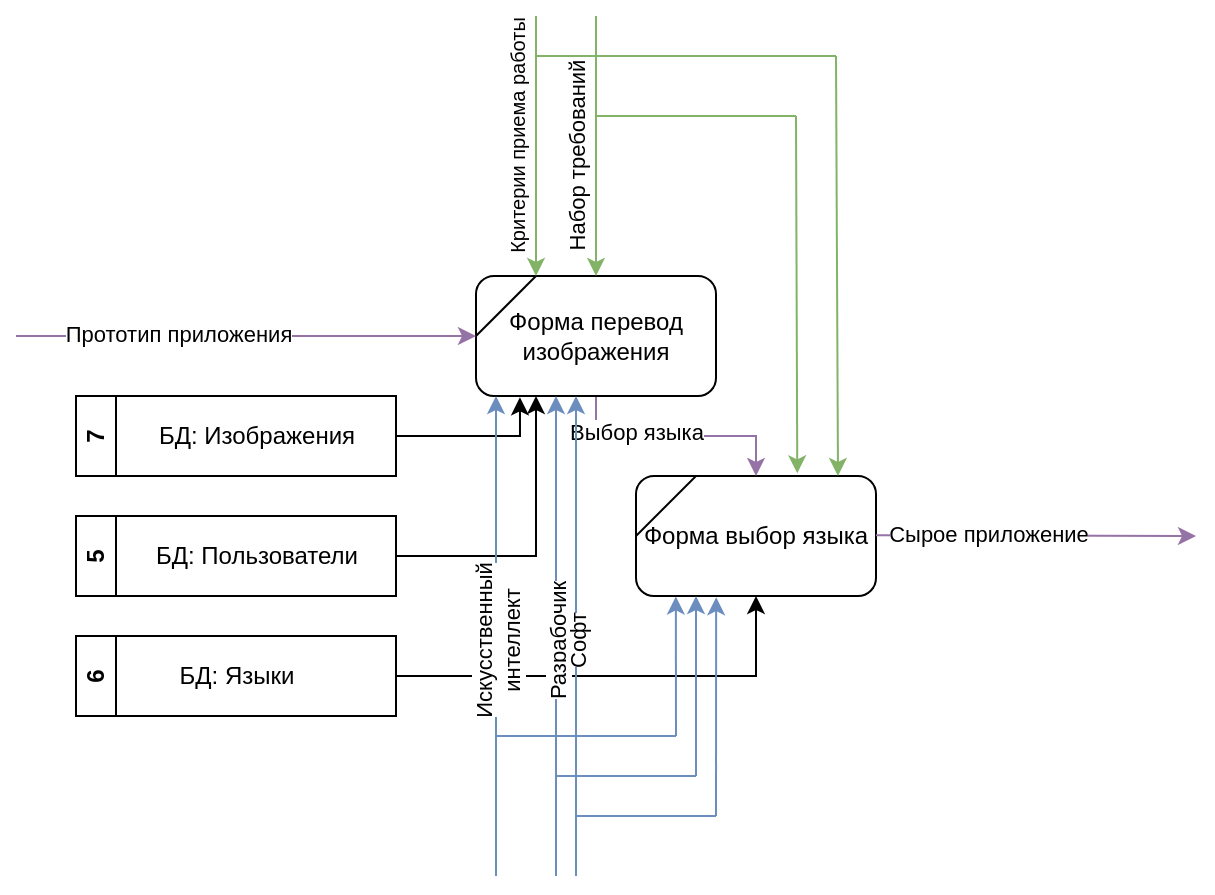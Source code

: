 <mxfile version="22.0.4" type="github">
  <diagram name="Страница — 1" id="jbayNoXzXnXH5Sb0x5pM">
    <mxGraphModel dx="700" dy="356" grid="1" gridSize="10" guides="1" tooltips="1" connect="1" arrows="1" fold="1" page="1" pageScale="1" pageWidth="827" pageHeight="1169" math="0" shadow="0">
      <root>
        <mxCell id="0" />
        <mxCell id="1" parent="0" />
        <mxCell id="Wr3usNDdUhP-Z3KMqWnw-26" style="edgeStyle=orthogonalEdgeStyle;rounded=0;orthogonalLoop=1;jettySize=auto;html=1;exitX=1;exitY=0.5;exitDx=0;exitDy=0;entryX=0.183;entryY=1.011;entryDx=0;entryDy=0;entryPerimeter=0;" edge="1" parent="1" source="Wr3usNDdUhP-Z3KMqWnw-1" target="Wr3usNDdUhP-Z3KMqWnw-6">
          <mxGeometry relative="1" as="geometry" />
        </mxCell>
        <mxCell id="Wr3usNDdUhP-Z3KMqWnw-1" value="7" style="swimlane;startSize=20;horizontal=0;html=1;whiteSpace=wrap;" vertex="1" parent="1">
          <mxGeometry x="40" y="200" width="160" height="40" as="geometry" />
        </mxCell>
        <mxCell id="Wr3usNDdUhP-Z3KMqWnw-19" value="БД: Изображения" style="text;html=1;align=center;verticalAlign=middle;resizable=0;points=[];autosize=1;strokeColor=none;fillColor=none;" vertex="1" parent="Wr3usNDdUhP-Z3KMqWnw-1">
          <mxGeometry x="30" y="5" width="120" height="30" as="geometry" />
        </mxCell>
        <mxCell id="Wr3usNDdUhP-Z3KMqWnw-25" style="edgeStyle=orthogonalEdgeStyle;rounded=0;orthogonalLoop=1;jettySize=auto;html=1;exitX=1;exitY=0.5;exitDx=0;exitDy=0;entryX=0.25;entryY=1;entryDx=0;entryDy=0;" edge="1" parent="1" source="Wr3usNDdUhP-Z3KMqWnw-2" target="Wr3usNDdUhP-Z3KMqWnw-6">
          <mxGeometry relative="1" as="geometry" />
        </mxCell>
        <mxCell id="Wr3usNDdUhP-Z3KMqWnw-2" value="5" style="swimlane;startSize=20;horizontal=0;html=1;whiteSpace=wrap;" vertex="1" parent="1">
          <mxGeometry x="40" y="260" width="160" height="40" as="geometry" />
        </mxCell>
        <mxCell id="Wr3usNDdUhP-Z3KMqWnw-20" value="БД: Пользователи" style="text;html=1;align=center;verticalAlign=middle;resizable=0;points=[];autosize=1;strokeColor=none;fillColor=none;" vertex="1" parent="Wr3usNDdUhP-Z3KMqWnw-2">
          <mxGeometry x="30" y="5" width="120" height="30" as="geometry" />
        </mxCell>
        <mxCell id="Wr3usNDdUhP-Z3KMqWnw-24" style="edgeStyle=orthogonalEdgeStyle;rounded=0;orthogonalLoop=1;jettySize=auto;html=1;exitX=1;exitY=0.5;exitDx=0;exitDy=0;entryX=0.5;entryY=1;entryDx=0;entryDy=0;" edge="1" parent="1" source="Wr3usNDdUhP-Z3KMqWnw-4" target="Wr3usNDdUhP-Z3KMqWnw-10">
          <mxGeometry relative="1" as="geometry" />
        </mxCell>
        <mxCell id="Wr3usNDdUhP-Z3KMqWnw-4" value="6" style="swimlane;startSize=20;horizontal=0;html=1;whiteSpace=wrap;" vertex="1" parent="1">
          <mxGeometry x="40" y="320" width="160" height="40" as="geometry" />
        </mxCell>
        <mxCell id="Wr3usNDdUhP-Z3KMqWnw-21" value="БД: Языки" style="text;html=1;align=center;verticalAlign=middle;resizable=0;points=[];autosize=1;strokeColor=none;fillColor=none;" vertex="1" parent="Wr3usNDdUhP-Z3KMqWnw-4">
          <mxGeometry x="40" y="5" width="80" height="30" as="geometry" />
        </mxCell>
        <mxCell id="Wr3usNDdUhP-Z3KMqWnw-10" value="Форма выбор языка" style="rounded=1;whiteSpace=wrap;html=1;" vertex="1" parent="1">
          <mxGeometry x="320" y="240" width="120" height="60" as="geometry" />
        </mxCell>
        <mxCell id="Wr3usNDdUhP-Z3KMqWnw-11" value="" style="endArrow=none;html=1;rounded=0;entryX=0.25;entryY=0;entryDx=0;entryDy=0;exitX=0;exitY=0.5;exitDx=0;exitDy=0;" edge="1" parent="1" source="Wr3usNDdUhP-Z3KMqWnw-10" target="Wr3usNDdUhP-Z3KMqWnw-10">
          <mxGeometry width="50" height="50" relative="1" as="geometry">
            <mxPoint x="290" y="230" as="sourcePoint" />
            <mxPoint x="340" y="180" as="targetPoint" />
          </mxGeometry>
        </mxCell>
        <mxCell id="Wr3usNDdUhP-Z3KMqWnw-15" value="" style="edgeStyle=orthogonalEdgeStyle;rounded=0;orthogonalLoop=1;jettySize=auto;html=1;fillColor=#e1d5e7;strokeColor=#9673a6;" edge="1" parent="1" source="Wr3usNDdUhP-Z3KMqWnw-6" target="Wr3usNDdUhP-Z3KMqWnw-10">
          <mxGeometry relative="1" as="geometry" />
        </mxCell>
        <mxCell id="Wr3usNDdUhP-Z3KMqWnw-16" value="Выбор языка" style="edgeLabel;html=1;align=center;verticalAlign=middle;resizable=0;points=[];" vertex="1" connectable="0" parent="Wr3usNDdUhP-Z3KMqWnw-15">
          <mxGeometry x="-0.339" y="2" relative="1" as="geometry">
            <mxPoint as="offset" />
          </mxGeometry>
        </mxCell>
        <mxCell id="Wr3usNDdUhP-Z3KMqWnw-6" value="Форма перевод изображения" style="rounded=1;whiteSpace=wrap;html=1;" vertex="1" parent="1">
          <mxGeometry x="240" y="140" width="120" height="60" as="geometry" />
        </mxCell>
        <mxCell id="Wr3usNDdUhP-Z3KMqWnw-7" value="" style="endArrow=none;html=1;rounded=0;entryX=0.25;entryY=0;entryDx=0;entryDy=0;exitX=0;exitY=0.5;exitDx=0;exitDy=0;" edge="1" parent="1" source="Wr3usNDdUhP-Z3KMqWnw-6" target="Wr3usNDdUhP-Z3KMqWnw-6">
          <mxGeometry width="50" height="50" relative="1" as="geometry">
            <mxPoint x="240" y="180" as="sourcePoint" />
            <mxPoint x="290" y="130" as="targetPoint" />
          </mxGeometry>
        </mxCell>
        <mxCell id="Wr3usNDdUhP-Z3KMqWnw-12" value="" style="endArrow=classic;html=1;rounded=0;fillColor=#e1d5e7;strokeColor=#9673a6;" edge="1" parent="1">
          <mxGeometry width="50" height="50" relative="1" as="geometry">
            <mxPoint x="10" y="170" as="sourcePoint" />
            <mxPoint x="240" y="170" as="targetPoint" />
          </mxGeometry>
        </mxCell>
        <mxCell id="Wr3usNDdUhP-Z3KMqWnw-13" value="Прототип приложения" style="edgeLabel;html=1;align=center;verticalAlign=middle;resizable=0;points=[];" vertex="1" connectable="0" parent="Wr3usNDdUhP-Z3KMqWnw-12">
          <mxGeometry x="-0.3" y="1" relative="1" as="geometry">
            <mxPoint as="offset" />
          </mxGeometry>
        </mxCell>
        <mxCell id="Wr3usNDdUhP-Z3KMqWnw-17" value="" style="endArrow=classic;html=1;rounded=0;fillColor=#e1d5e7;strokeColor=#9673a6;" edge="1" parent="1">
          <mxGeometry width="50" height="50" relative="1" as="geometry">
            <mxPoint x="440" y="269.57" as="sourcePoint" />
            <mxPoint x="600" y="270" as="targetPoint" />
          </mxGeometry>
        </mxCell>
        <mxCell id="Wr3usNDdUhP-Z3KMqWnw-18" value="Сырое приложение" style="edgeLabel;html=1;align=center;verticalAlign=middle;resizable=0;points=[];" vertex="1" connectable="0" parent="Wr3usNDdUhP-Z3KMqWnw-17">
          <mxGeometry x="-0.3" y="1" relative="1" as="geometry">
            <mxPoint as="offset" />
          </mxGeometry>
        </mxCell>
        <mxCell id="Wr3usNDdUhP-Z3KMqWnw-23" value="" style="endArrow=classic;html=1;rounded=0;fillColor=#dae8fc;strokeColor=#6c8ebf;" edge="1" parent="1">
          <mxGeometry width="50" height="50" relative="1" as="geometry">
            <mxPoint x="250" y="440" as="sourcePoint" />
            <mxPoint x="250" y="200" as="targetPoint" />
          </mxGeometry>
        </mxCell>
        <mxCell id="Wr3usNDdUhP-Z3KMqWnw-27" value="Искусственный&lt;br&gt;интеллект" style="edgeLabel;html=1;align=center;verticalAlign=middle;resizable=0;points=[];rotation=270;" vertex="1" connectable="0" parent="Wr3usNDdUhP-Z3KMqWnw-23">
          <mxGeometry x="-0.021" y="-1" relative="1" as="geometry">
            <mxPoint as="offset" />
          </mxGeometry>
        </mxCell>
        <mxCell id="Wr3usNDdUhP-Z3KMqWnw-28" value="" style="endArrow=classic;html=1;rounded=0;fillColor=#dae8fc;strokeColor=#6c8ebf;" edge="1" parent="1">
          <mxGeometry width="50" height="50" relative="1" as="geometry">
            <mxPoint x="280" y="440" as="sourcePoint" />
            <mxPoint x="280" y="200" as="targetPoint" />
          </mxGeometry>
        </mxCell>
        <mxCell id="Wr3usNDdUhP-Z3KMqWnw-29" value="Разрабочик" style="edgeLabel;html=1;align=center;verticalAlign=middle;resizable=0;points=[];rotation=270;" vertex="1" connectable="0" parent="Wr3usNDdUhP-Z3KMqWnw-28">
          <mxGeometry x="-0.021" y="-1" relative="1" as="geometry">
            <mxPoint as="offset" />
          </mxGeometry>
        </mxCell>
        <mxCell id="Wr3usNDdUhP-Z3KMqWnw-30" value="" style="endArrow=classic;html=1;rounded=0;fillColor=#dae8fc;strokeColor=#6c8ebf;" edge="1" parent="1">
          <mxGeometry width="50" height="50" relative="1" as="geometry">
            <mxPoint x="290" y="440" as="sourcePoint" />
            <mxPoint x="290" y="200" as="targetPoint" />
          </mxGeometry>
        </mxCell>
        <mxCell id="Wr3usNDdUhP-Z3KMqWnw-31" value="Софт" style="edgeLabel;html=1;align=center;verticalAlign=middle;resizable=0;points=[];rotation=270;" vertex="1" connectable="0" parent="Wr3usNDdUhP-Z3KMqWnw-30">
          <mxGeometry x="-0.021" y="-1" relative="1" as="geometry">
            <mxPoint as="offset" />
          </mxGeometry>
        </mxCell>
        <mxCell id="Wr3usNDdUhP-Z3KMqWnw-35" value="" style="endArrow=none;html=1;rounded=0;fillColor=#dae8fc;strokeColor=#6c8ebf;" edge="1" parent="1">
          <mxGeometry width="50" height="50" relative="1" as="geometry">
            <mxPoint x="290" y="410" as="sourcePoint" />
            <mxPoint x="360" y="410" as="targetPoint" />
          </mxGeometry>
        </mxCell>
        <mxCell id="Wr3usNDdUhP-Z3KMqWnw-36" value="" style="endArrow=none;html=1;rounded=0;fillColor=#dae8fc;strokeColor=#6c8ebf;" edge="1" parent="1">
          <mxGeometry width="50" height="50" relative="1" as="geometry">
            <mxPoint x="280" y="390" as="sourcePoint" />
            <mxPoint x="350" y="390" as="targetPoint" />
          </mxGeometry>
        </mxCell>
        <mxCell id="Wr3usNDdUhP-Z3KMqWnw-37" value="" style="endArrow=none;html=1;rounded=0;fillColor=#dae8fc;strokeColor=#6c8ebf;" edge="1" parent="1">
          <mxGeometry width="50" height="50" relative="1" as="geometry">
            <mxPoint x="250" y="370" as="sourcePoint" />
            <mxPoint x="340" y="370" as="targetPoint" />
          </mxGeometry>
        </mxCell>
        <mxCell id="Wr3usNDdUhP-Z3KMqWnw-38" value="" style="endArrow=classic;html=1;rounded=0;entryX=0.166;entryY=1.004;entryDx=0;entryDy=0;entryPerimeter=0;fillColor=#dae8fc;strokeColor=#6c8ebf;" edge="1" parent="1" target="Wr3usNDdUhP-Z3KMqWnw-10">
          <mxGeometry width="50" height="50" relative="1" as="geometry">
            <mxPoint x="340" y="370" as="sourcePoint" />
            <mxPoint x="390" y="320" as="targetPoint" />
          </mxGeometry>
        </mxCell>
        <mxCell id="Wr3usNDdUhP-Z3KMqWnw-39" value="" style="endArrow=classic;html=1;rounded=0;entryX=0.25;entryY=1;entryDx=0;entryDy=0;fillColor=#dae8fc;strokeColor=#6c8ebf;" edge="1" parent="1" target="Wr3usNDdUhP-Z3KMqWnw-10">
          <mxGeometry width="50" height="50" relative="1" as="geometry">
            <mxPoint x="350" y="390" as="sourcePoint" />
            <mxPoint x="400" y="340" as="targetPoint" />
          </mxGeometry>
        </mxCell>
        <mxCell id="Wr3usNDdUhP-Z3KMqWnw-41" value="" style="endArrow=classic;html=1;rounded=0;entryX=0.334;entryY=1.01;entryDx=0;entryDy=0;entryPerimeter=0;fillColor=#dae8fc;strokeColor=#6c8ebf;" edge="1" parent="1" target="Wr3usNDdUhP-Z3KMqWnw-10">
          <mxGeometry width="50" height="50" relative="1" as="geometry">
            <mxPoint x="360" y="410" as="sourcePoint" />
            <mxPoint x="410" y="360" as="targetPoint" />
          </mxGeometry>
        </mxCell>
        <mxCell id="Wr3usNDdUhP-Z3KMqWnw-42" value="" style="endArrow=classic;html=1;rounded=0;entryX=0.25;entryY=0;entryDx=0;entryDy=0;fillColor=#d5e8d4;strokeColor=#82b366;" edge="1" parent="1" target="Wr3usNDdUhP-Z3KMqWnw-6">
          <mxGeometry width="50" height="50" relative="1" as="geometry">
            <mxPoint x="270" y="10" as="sourcePoint" />
            <mxPoint x="300" y="50" as="targetPoint" />
          </mxGeometry>
        </mxCell>
        <mxCell id="Wr3usNDdUhP-Z3KMqWnw-43" value="&lt;font style=&quot;font-size: 10px;&quot;&gt;Критерии приема работы&lt;/font&gt;" style="edgeLabel;html=1;align=center;verticalAlign=middle;resizable=0;points=[];rotation=270;" vertex="1" connectable="0" parent="Wr3usNDdUhP-Z3KMqWnw-42">
          <mxGeometry x="-0.417" y="4" relative="1" as="geometry">
            <mxPoint x="-14" y="22" as="offset" />
          </mxGeometry>
        </mxCell>
        <mxCell id="Wr3usNDdUhP-Z3KMqWnw-44" value="" style="endArrow=classic;html=1;rounded=0;entryX=0.5;entryY=0;entryDx=0;entryDy=0;fillColor=#d5e8d4;strokeColor=#82b366;" edge="1" parent="1" target="Wr3usNDdUhP-Z3KMqWnw-6">
          <mxGeometry width="50" height="50" relative="1" as="geometry">
            <mxPoint x="300" y="10" as="sourcePoint" />
            <mxPoint x="310" y="70" as="targetPoint" />
          </mxGeometry>
        </mxCell>
        <mxCell id="Wr3usNDdUhP-Z3KMqWnw-45" value="Набор требований" style="edgeLabel;html=1;align=center;verticalAlign=middle;resizable=0;points=[];rotation=270;" vertex="1" connectable="0" parent="Wr3usNDdUhP-Z3KMqWnw-44">
          <mxGeometry x="-0.342" y="-3" relative="1" as="geometry">
            <mxPoint x="-7" y="27" as="offset" />
          </mxGeometry>
        </mxCell>
        <mxCell id="Wr3usNDdUhP-Z3KMqWnw-46" value="" style="endArrow=none;html=1;rounded=0;fillColor=#d5e8d4;strokeColor=#82b366;" edge="1" parent="1">
          <mxGeometry width="50" height="50" relative="1" as="geometry">
            <mxPoint x="300" y="60" as="sourcePoint" />
            <mxPoint x="400" y="60" as="targetPoint" />
          </mxGeometry>
        </mxCell>
        <mxCell id="Wr3usNDdUhP-Z3KMqWnw-47" value="" style="endArrow=none;html=1;rounded=0;fillColor=#d5e8d4;strokeColor=#82b366;" edge="1" parent="1">
          <mxGeometry width="50" height="50" relative="1" as="geometry">
            <mxPoint x="270" y="30" as="sourcePoint" />
            <mxPoint x="420" y="30" as="targetPoint" />
          </mxGeometry>
        </mxCell>
        <mxCell id="Wr3usNDdUhP-Z3KMqWnw-48" value="" style="endArrow=classic;html=1;rounded=0;entryX=0.672;entryY=-0.022;entryDx=0;entryDy=0;entryPerimeter=0;fillColor=#d5e8d4;strokeColor=#82b366;" edge="1" parent="1" target="Wr3usNDdUhP-Z3KMqWnw-10">
          <mxGeometry width="50" height="50" relative="1" as="geometry">
            <mxPoint x="400" y="60" as="sourcePoint" />
            <mxPoint x="450" y="80" as="targetPoint" />
          </mxGeometry>
        </mxCell>
        <mxCell id="Wr3usNDdUhP-Z3KMqWnw-49" value="" style="endArrow=classic;html=1;rounded=0;entryX=0.672;entryY=-0.022;entryDx=0;entryDy=0;entryPerimeter=0;fillColor=#d5e8d4;strokeColor=#82b366;" edge="1" parent="1">
          <mxGeometry width="50" height="50" relative="1" as="geometry">
            <mxPoint x="420" y="30" as="sourcePoint" />
            <mxPoint x="421" y="240" as="targetPoint" />
          </mxGeometry>
        </mxCell>
      </root>
    </mxGraphModel>
  </diagram>
</mxfile>
